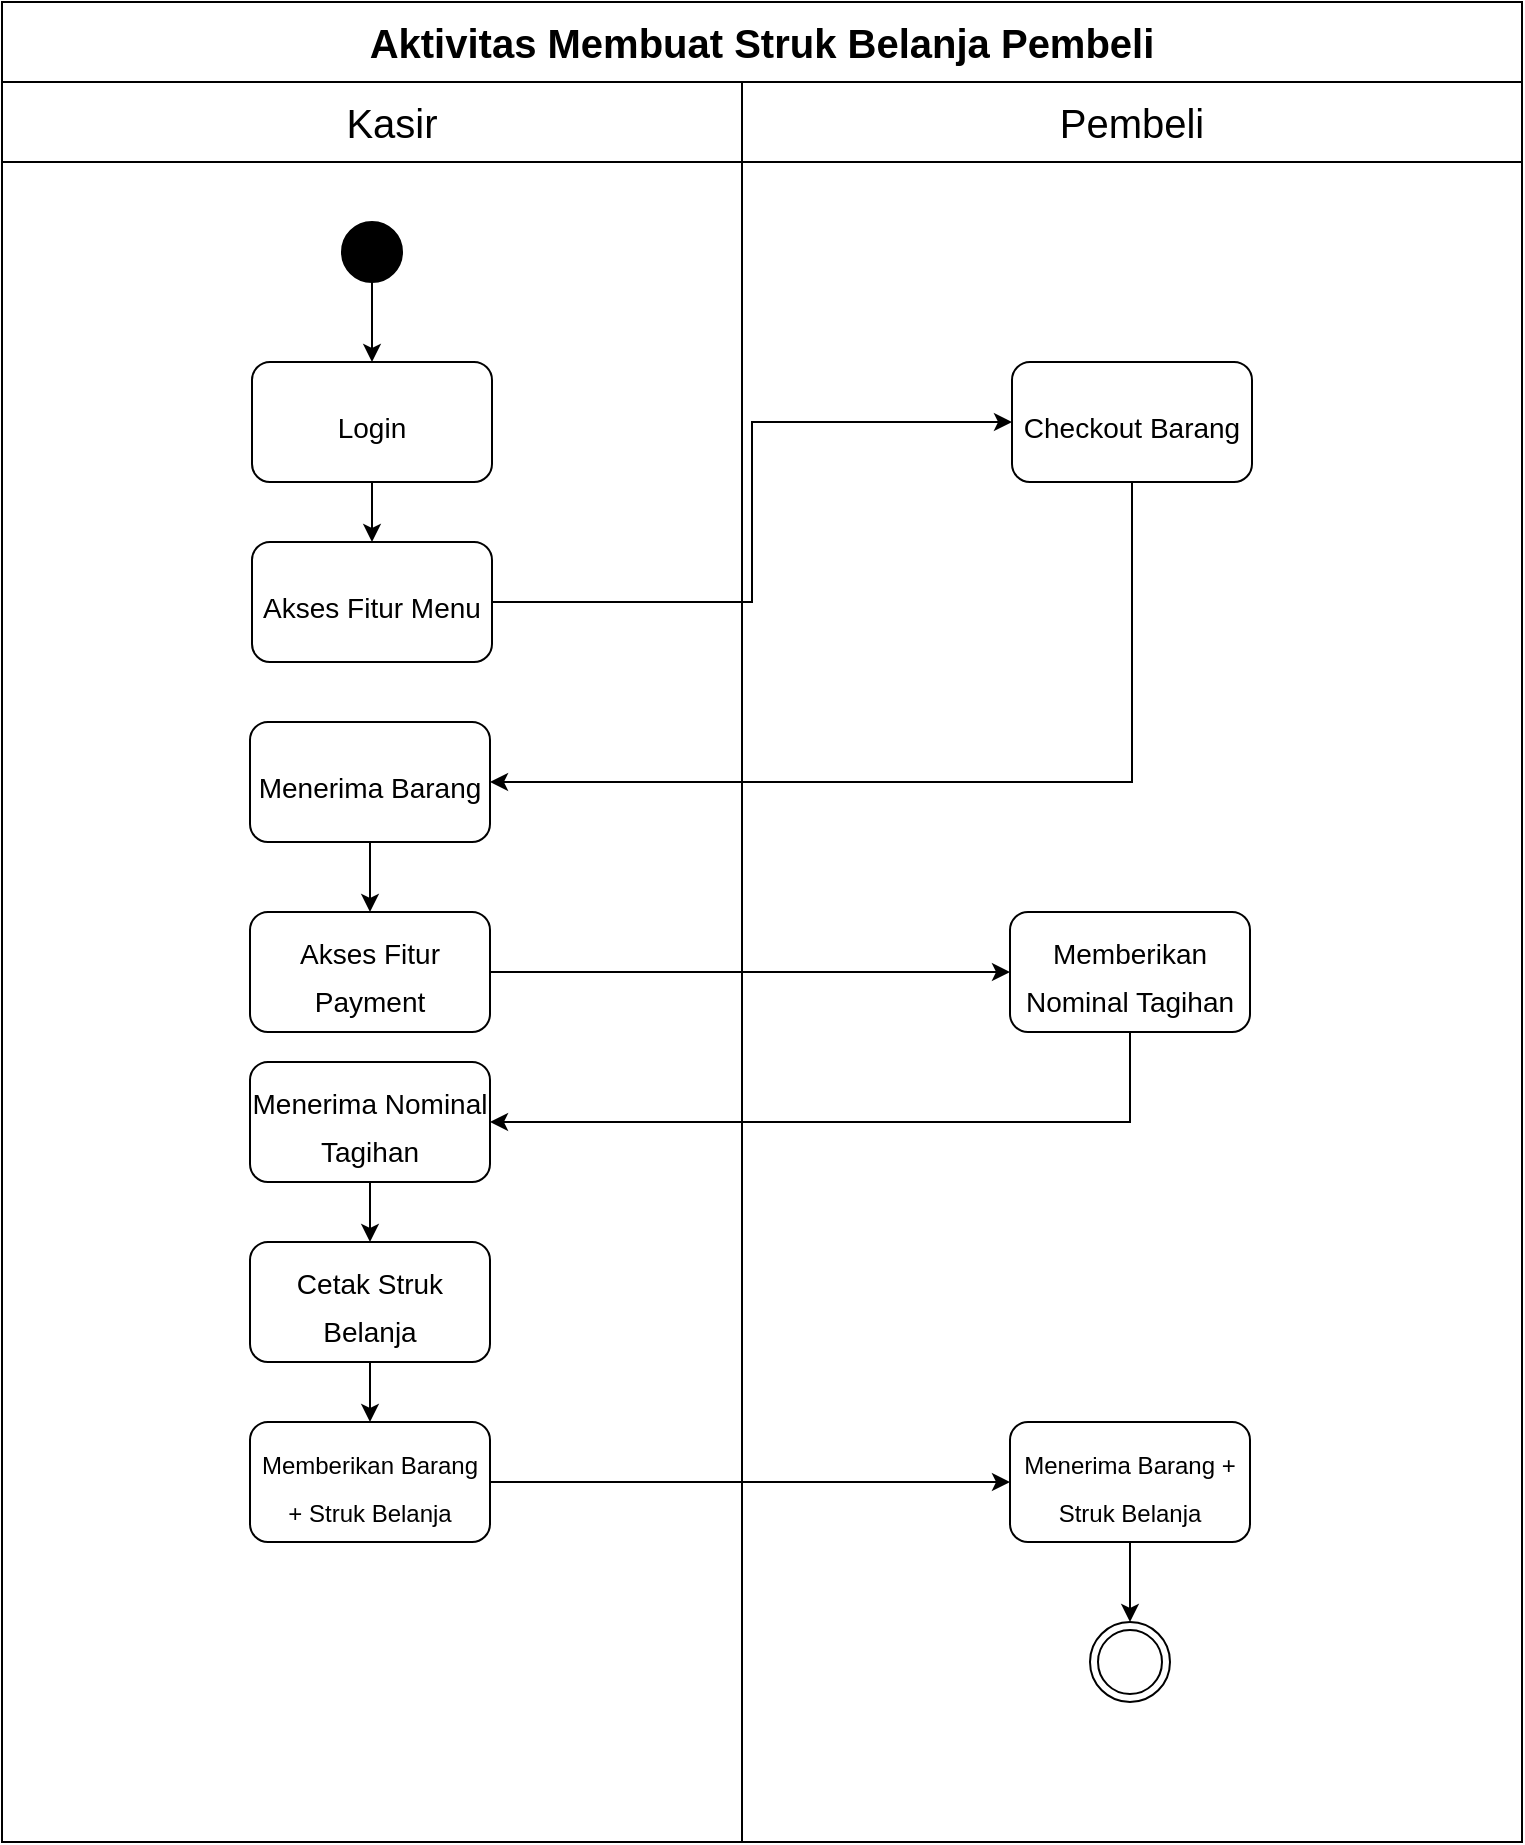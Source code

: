 <mxfile version="18.0.7" type="github">
  <diagram id="jtuyKHdaZjFFjnKCldut" name="Page-1">
    <mxGraphModel dx="1021" dy="520" grid="1" gridSize="10" guides="1" tooltips="1" connect="1" arrows="1" fold="1" page="1" pageScale="1" pageWidth="827" pageHeight="1169" math="0" shadow="0">
      <root>
        <mxCell id="0" />
        <mxCell id="1" parent="0" />
        <mxCell id="v7JBk7lIwhjM9JGJNWyC-1" value="&lt;b&gt;&lt;font style=&quot;font-size: 20px;&quot;&gt;Aktivitas Membuat Struk Belanja Pembeli&lt;/font&gt;&lt;/b&gt;" style="rounded=0;whiteSpace=wrap;html=1;" vertex="1" parent="1">
          <mxGeometry x="40" y="40" width="760" height="40" as="geometry" />
        </mxCell>
        <mxCell id="v7JBk7lIwhjM9JGJNWyC-2" value="Kasir" style="rounded=0;whiteSpace=wrap;html=1;fontSize=20;" vertex="1" parent="1">
          <mxGeometry x="40" y="80" width="390" height="40" as="geometry" />
        </mxCell>
        <mxCell id="v7JBk7lIwhjM9JGJNWyC-3" value="Pembeli" style="rounded=0;whiteSpace=wrap;html=1;fontSize=20;" vertex="1" parent="1">
          <mxGeometry x="410" y="80" width="390" height="40" as="geometry" />
        </mxCell>
        <mxCell id="v7JBk7lIwhjM9JGJNWyC-4" value="" style="rounded=0;whiteSpace=wrap;html=1;fontSize=20;" vertex="1" parent="1">
          <mxGeometry x="40" y="120" width="370" height="840" as="geometry" />
        </mxCell>
        <mxCell id="v7JBk7lIwhjM9JGJNWyC-5" value="" style="rounded=0;whiteSpace=wrap;html=1;fontSize=20;" vertex="1" parent="1">
          <mxGeometry x="410" y="120" width="390" height="840" as="geometry" />
        </mxCell>
        <mxCell id="v7JBk7lIwhjM9JGJNWyC-10" style="edgeStyle=orthogonalEdgeStyle;rounded=0;orthogonalLoop=1;jettySize=auto;html=1;exitX=0.5;exitY=1;exitDx=0;exitDy=0;entryX=0.5;entryY=0;entryDx=0;entryDy=0;fontSize=14;" edge="1" parent="1" source="v7JBk7lIwhjM9JGJNWyC-6" target="v7JBk7lIwhjM9JGJNWyC-7">
          <mxGeometry relative="1" as="geometry" />
        </mxCell>
        <mxCell id="v7JBk7lIwhjM9JGJNWyC-6" value="" style="ellipse;whiteSpace=wrap;html=1;aspect=fixed;fontSize=20;fillColor=#000000;" vertex="1" parent="1">
          <mxGeometry x="210" y="150" width="30" height="30" as="geometry" />
        </mxCell>
        <mxCell id="v7JBk7lIwhjM9JGJNWyC-11" style="edgeStyle=orthogonalEdgeStyle;rounded=0;orthogonalLoop=1;jettySize=auto;html=1;exitX=0.5;exitY=1;exitDx=0;exitDy=0;entryX=0.5;entryY=0;entryDx=0;entryDy=0;fontSize=14;" edge="1" parent="1" source="v7JBk7lIwhjM9JGJNWyC-7" target="v7JBk7lIwhjM9JGJNWyC-8">
          <mxGeometry relative="1" as="geometry" />
        </mxCell>
        <mxCell id="v7JBk7lIwhjM9JGJNWyC-7" value="&lt;font style=&quot;font-size: 14px;&quot;&gt;Login&lt;/font&gt;" style="rounded=1;whiteSpace=wrap;html=1;fontSize=20;fillColor=#FFFFFF;" vertex="1" parent="1">
          <mxGeometry x="165" y="220" width="120" height="60" as="geometry" />
        </mxCell>
        <mxCell id="v7JBk7lIwhjM9JGJNWyC-17" style="edgeStyle=orthogonalEdgeStyle;rounded=0;orthogonalLoop=1;jettySize=auto;html=1;exitX=1;exitY=0.5;exitDx=0;exitDy=0;entryX=0;entryY=0.5;entryDx=0;entryDy=0;fontSize=14;" edge="1" parent="1" source="v7JBk7lIwhjM9JGJNWyC-8" target="v7JBk7lIwhjM9JGJNWyC-13">
          <mxGeometry relative="1" as="geometry" />
        </mxCell>
        <mxCell id="v7JBk7lIwhjM9JGJNWyC-8" value="&lt;font style=&quot;font-size: 14px;&quot;&gt;Akses Fitur Menu&lt;/font&gt;" style="rounded=1;whiteSpace=wrap;html=1;fontSize=20;fillColor=#FFFFFF;" vertex="1" parent="1">
          <mxGeometry x="165" y="310" width="120" height="60" as="geometry" />
        </mxCell>
        <mxCell id="v7JBk7lIwhjM9JGJNWyC-9" style="edgeStyle=orthogonalEdgeStyle;rounded=0;orthogonalLoop=1;jettySize=auto;html=1;exitX=0.5;exitY=1;exitDx=0;exitDy=0;fontSize=14;" edge="1" parent="1" source="v7JBk7lIwhjM9JGJNWyC-6" target="v7JBk7lIwhjM9JGJNWyC-6">
          <mxGeometry relative="1" as="geometry" />
        </mxCell>
        <mxCell id="v7JBk7lIwhjM9JGJNWyC-16" style="edgeStyle=orthogonalEdgeStyle;rounded=0;orthogonalLoop=1;jettySize=auto;html=1;exitX=0.5;exitY=1;exitDx=0;exitDy=0;entryX=1;entryY=0.5;entryDx=0;entryDy=0;fontSize=14;" edge="1" parent="1" source="v7JBk7lIwhjM9JGJNWyC-13" target="v7JBk7lIwhjM9JGJNWyC-15">
          <mxGeometry relative="1" as="geometry" />
        </mxCell>
        <mxCell id="v7JBk7lIwhjM9JGJNWyC-13" value="&lt;font style=&quot;font-size: 14px;&quot;&gt;Checkout Barang&lt;/font&gt;" style="rounded=1;whiteSpace=wrap;html=1;fontSize=20;fillColor=#FFFFFF;" vertex="1" parent="1">
          <mxGeometry x="545" y="220" width="120" height="60" as="geometry" />
        </mxCell>
        <mxCell id="v7JBk7lIwhjM9JGJNWyC-19" style="edgeStyle=orthogonalEdgeStyle;rounded=0;orthogonalLoop=1;jettySize=auto;html=1;exitX=0.5;exitY=1;exitDx=0;exitDy=0;entryX=0.5;entryY=0;entryDx=0;entryDy=0;fontSize=14;" edge="1" parent="1" source="v7JBk7lIwhjM9JGJNWyC-15" target="v7JBk7lIwhjM9JGJNWyC-18">
          <mxGeometry relative="1" as="geometry" />
        </mxCell>
        <mxCell id="v7JBk7lIwhjM9JGJNWyC-15" value="&lt;font style=&quot;font-size: 14px;&quot;&gt;Menerima Barang&lt;/font&gt;" style="rounded=1;whiteSpace=wrap;html=1;fontSize=20;fillColor=#FFFFFF;" vertex="1" parent="1">
          <mxGeometry x="164" y="400" width="120" height="60" as="geometry" />
        </mxCell>
        <mxCell id="v7JBk7lIwhjM9JGJNWyC-21" style="edgeStyle=orthogonalEdgeStyle;rounded=0;orthogonalLoop=1;jettySize=auto;html=1;exitX=1;exitY=0.5;exitDx=0;exitDy=0;entryX=0;entryY=0.5;entryDx=0;entryDy=0;fontSize=14;" edge="1" parent="1" source="v7JBk7lIwhjM9JGJNWyC-18" target="v7JBk7lIwhjM9JGJNWyC-20">
          <mxGeometry relative="1" as="geometry" />
        </mxCell>
        <mxCell id="v7JBk7lIwhjM9JGJNWyC-18" value="&lt;span style=&quot;font-size: 14px;&quot;&gt;Akses Fitur Payment&lt;/span&gt;" style="rounded=1;whiteSpace=wrap;html=1;fontSize=20;fillColor=#FFFFFF;" vertex="1" parent="1">
          <mxGeometry x="164" y="495" width="120" height="60" as="geometry" />
        </mxCell>
        <mxCell id="v7JBk7lIwhjM9JGJNWyC-23" style="edgeStyle=orthogonalEdgeStyle;rounded=0;orthogonalLoop=1;jettySize=auto;html=1;exitX=0.5;exitY=1;exitDx=0;exitDy=0;entryX=1;entryY=0.5;entryDx=0;entryDy=0;fontSize=14;" edge="1" parent="1" source="v7JBk7lIwhjM9JGJNWyC-20" target="v7JBk7lIwhjM9JGJNWyC-22">
          <mxGeometry relative="1" as="geometry" />
        </mxCell>
        <mxCell id="v7JBk7lIwhjM9JGJNWyC-20" value="&lt;span style=&quot;font-size: 14px;&quot;&gt;Memberikan Nominal Tagihan&lt;/span&gt;" style="rounded=1;whiteSpace=wrap;html=1;fontSize=20;fillColor=#FFFFFF;" vertex="1" parent="1">
          <mxGeometry x="544" y="495" width="120" height="60" as="geometry" />
        </mxCell>
        <mxCell id="v7JBk7lIwhjM9JGJNWyC-26" style="edgeStyle=orthogonalEdgeStyle;rounded=0;orthogonalLoop=1;jettySize=auto;html=1;exitX=0.5;exitY=1;exitDx=0;exitDy=0;entryX=0.5;entryY=0;entryDx=0;entryDy=0;fontSize=14;" edge="1" parent="1" source="v7JBk7lIwhjM9JGJNWyC-22" target="v7JBk7lIwhjM9JGJNWyC-24">
          <mxGeometry relative="1" as="geometry" />
        </mxCell>
        <mxCell id="v7JBk7lIwhjM9JGJNWyC-22" value="&lt;span style=&quot;font-size: 14px;&quot;&gt;Menerima Nominal Tagihan&lt;/span&gt;" style="rounded=1;whiteSpace=wrap;html=1;fontSize=20;fillColor=#FFFFFF;" vertex="1" parent="1">
          <mxGeometry x="164" y="570" width="120" height="60" as="geometry" />
        </mxCell>
        <mxCell id="v7JBk7lIwhjM9JGJNWyC-28" style="edgeStyle=orthogonalEdgeStyle;rounded=0;orthogonalLoop=1;jettySize=auto;html=1;exitX=0.5;exitY=1;exitDx=0;exitDy=0;entryX=0.5;entryY=0;entryDx=0;entryDy=0;fontSize=12;" edge="1" parent="1" source="v7JBk7lIwhjM9JGJNWyC-24" target="v7JBk7lIwhjM9JGJNWyC-27">
          <mxGeometry relative="1" as="geometry" />
        </mxCell>
        <mxCell id="v7JBk7lIwhjM9JGJNWyC-24" value="&lt;span style=&quot;font-size: 14px;&quot;&gt;Cetak Struk Belanja&lt;/span&gt;" style="rounded=1;whiteSpace=wrap;html=1;fontSize=20;fillColor=#FFFFFF;" vertex="1" parent="1">
          <mxGeometry x="164" y="660" width="120" height="60" as="geometry" />
        </mxCell>
        <mxCell id="v7JBk7lIwhjM9JGJNWyC-30" style="edgeStyle=orthogonalEdgeStyle;rounded=0;orthogonalLoop=1;jettySize=auto;html=1;exitX=1;exitY=0.5;exitDx=0;exitDy=0;fontSize=12;" edge="1" parent="1" source="v7JBk7lIwhjM9JGJNWyC-27" target="v7JBk7lIwhjM9JGJNWyC-29">
          <mxGeometry relative="1" as="geometry" />
        </mxCell>
        <mxCell id="v7JBk7lIwhjM9JGJNWyC-27" value="&lt;font style=&quot;font-size: 12px;&quot;&gt;Memberikan Barang + Struk Belanja&lt;/font&gt;" style="rounded=1;whiteSpace=wrap;html=1;fontSize=20;fillColor=#FFFFFF;" vertex="1" parent="1">
          <mxGeometry x="164" y="750" width="120" height="60" as="geometry" />
        </mxCell>
        <mxCell id="v7JBk7lIwhjM9JGJNWyC-34" style="edgeStyle=orthogonalEdgeStyle;rounded=0;orthogonalLoop=1;jettySize=auto;html=1;exitX=0.5;exitY=1;exitDx=0;exitDy=0;entryX=0.5;entryY=0;entryDx=0;entryDy=0;fontSize=12;" edge="1" parent="1" source="v7JBk7lIwhjM9JGJNWyC-29" target="v7JBk7lIwhjM9JGJNWyC-33">
          <mxGeometry relative="1" as="geometry" />
        </mxCell>
        <mxCell id="v7JBk7lIwhjM9JGJNWyC-29" value="&lt;span style=&quot;font-size: 12px;&quot;&gt;Menerima Barang + Struk Belanja&lt;/span&gt;" style="rounded=1;whiteSpace=wrap;html=1;fontSize=20;fillColor=#FFFFFF;" vertex="1" parent="1">
          <mxGeometry x="544" y="750" width="120" height="60" as="geometry" />
        </mxCell>
        <mxCell id="v7JBk7lIwhjM9JGJNWyC-33" value="" style="ellipse;shape=doubleEllipse;whiteSpace=wrap;html=1;aspect=fixed;fontSize=12;shadow=0;" vertex="1" parent="1">
          <mxGeometry x="584" y="850" width="40" height="40" as="geometry" />
        </mxCell>
      </root>
    </mxGraphModel>
  </diagram>
</mxfile>
